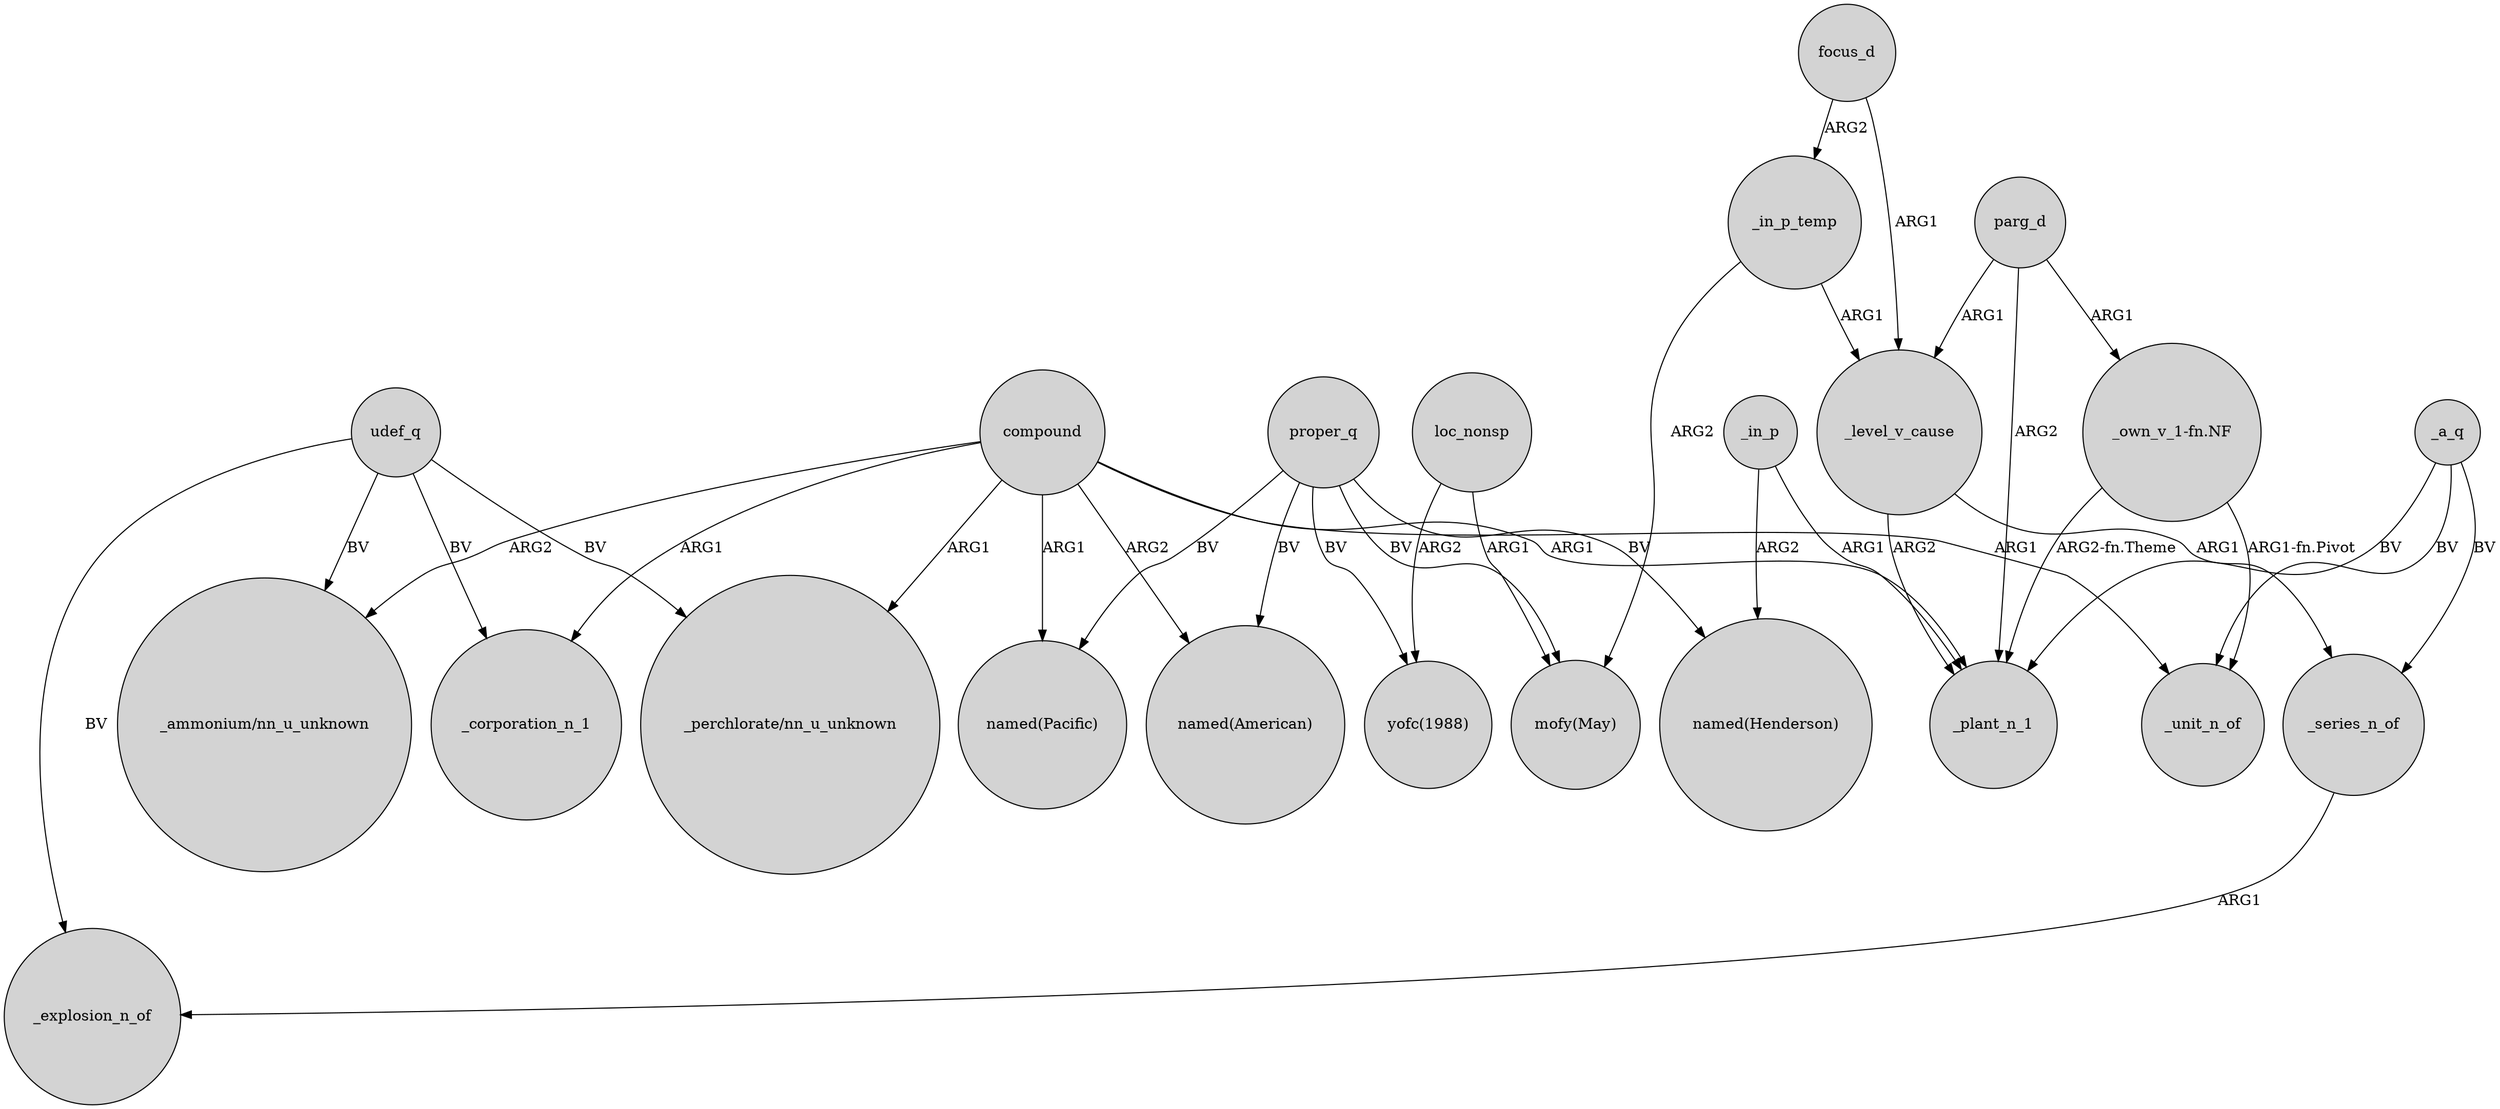 digraph {
	node [shape=circle style=filled]
	"_own_v_1-fn.NF" -> _plant_n_1 [label="ARG2-fn.Theme"]
	udef_q -> _explosion_n_of [label=BV]
	focus_d -> _in_p_temp [label=ARG2]
	proper_q -> "named(American)" [label=BV]
	_in_p_temp -> _level_v_cause [label=ARG1]
	compound -> _unit_n_of [label=ARG1]
	udef_q -> "_perchlorate/nn_u_unknown" [label=BV]
	udef_q -> "_ammonium/nn_u_unknown" [label=BV]
	parg_d -> _level_v_cause [label=ARG1]
	proper_q -> "mofy(May)" [label=BV]
	"_own_v_1-fn.NF" -> _unit_n_of [label="ARG1-fn.Pivot"]
	compound -> _plant_n_1 [label=ARG1]
	_in_p_temp -> "mofy(May)" [label=ARG2]
	compound -> "named(American)" [label=ARG2]
	parg_d -> "_own_v_1-fn.NF" [label=ARG1]
	parg_d -> _plant_n_1 [label=ARG2]
	_in_p -> _plant_n_1 [label=ARG1]
	udef_q -> _corporation_n_1 [label=BV]
	_level_v_cause -> _plant_n_1 [label=ARG2]
	compound -> _corporation_n_1 [label=ARG1]
	_level_v_cause -> _series_n_of [label=ARG1]
	proper_q -> "yofc(1988)" [label=BV]
	_a_q -> _unit_n_of [label=BV]
	_a_q -> _series_n_of [label=BV]
	focus_d -> _level_v_cause [label=ARG1]
	compound -> "_ammonium/nn_u_unknown" [label=ARG2]
	_in_p -> "named(Henderson)" [label=ARG2]
	_series_n_of -> _explosion_n_of [label=ARG1]
	compound -> "named(Pacific)" [label=ARG1]
	loc_nonsp -> "mofy(May)" [label=ARG1]
	compound -> "_perchlorate/nn_u_unknown" [label=ARG1]
	proper_q -> "named(Pacific)" [label=BV]
	proper_q -> "named(Henderson)" [label=BV]
	loc_nonsp -> "yofc(1988)" [label=ARG2]
	_a_q -> _plant_n_1 [label=BV]
}
